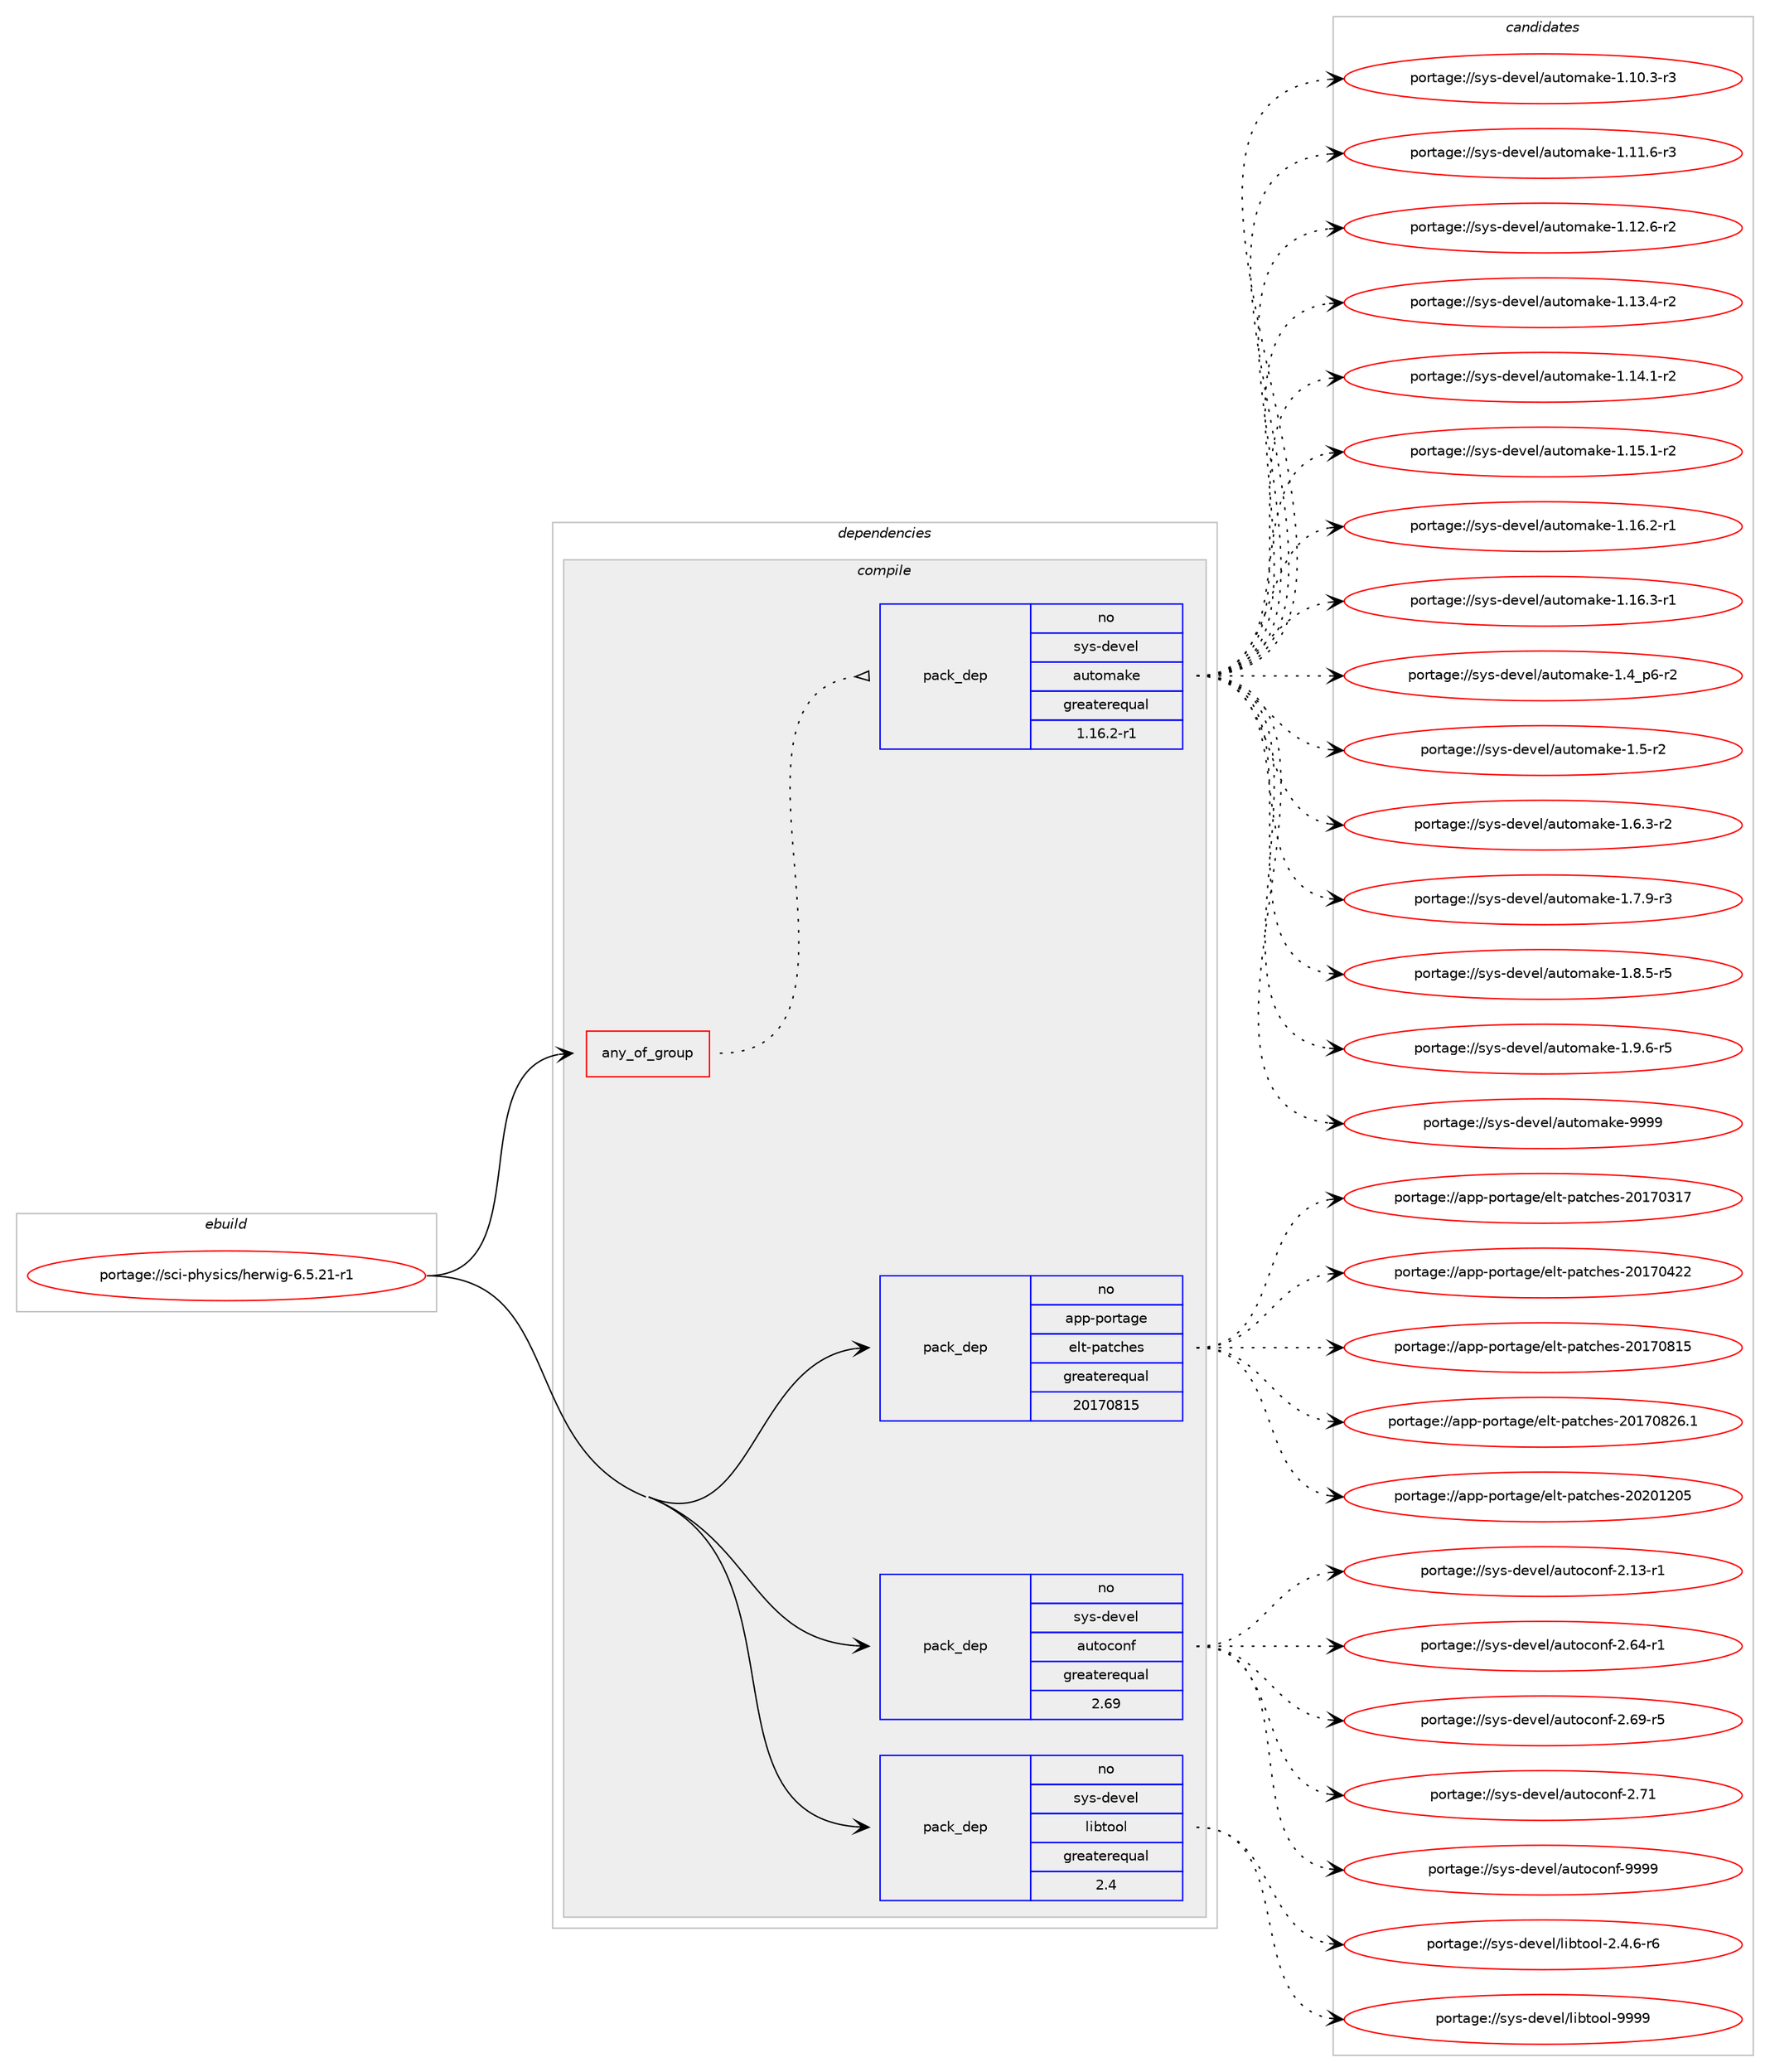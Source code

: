 digraph prolog {

# *************
# Graph options
# *************

newrank=true;
concentrate=true;
compound=true;
graph [rankdir=LR,fontname=Helvetica,fontsize=10,ranksep=1.5];#, ranksep=2.5, nodesep=0.2];
edge  [arrowhead=vee];
node  [fontname=Helvetica,fontsize=10];

# **********
# The ebuild
# **********

subgraph cluster_leftcol {
color=gray;
rank=same;
label=<<i>ebuild</i>>;
id [label="portage://sci-physics/herwig-6.5.21-r1", color=red, width=4, href="../sci-physics/herwig-6.5.21-r1.svg"];
}

# ****************
# The dependencies
# ****************

subgraph cluster_midcol {
color=gray;
label=<<i>dependencies</i>>;
subgraph cluster_compile {
fillcolor="#eeeeee";
style=filled;
label=<<i>compile</i>>;
subgraph any21 {
dependency1156 [label=<<TABLE BORDER="0" CELLBORDER="1" CELLSPACING="0" CELLPADDING="4"><TR><TD CELLPADDING="10">any_of_group</TD></TR></TABLE>>, shape=none, color=red];subgraph pack390 {
dependency1157 [label=<<TABLE BORDER="0" CELLBORDER="1" CELLSPACING="0" CELLPADDING="4" WIDTH="220"><TR><TD ROWSPAN="6" CELLPADDING="30">pack_dep</TD></TR><TR><TD WIDTH="110">no</TD></TR><TR><TD>sys-devel</TD></TR><TR><TD>automake</TD></TR><TR><TD>greaterequal</TD></TR><TR><TD>1.16.2-r1</TD></TR></TABLE>>, shape=none, color=blue];
}
dependency1156:e -> dependency1157:w [weight=20,style="dotted",arrowhead="oinv"];
}
id:e -> dependency1156:w [weight=20,style="solid",arrowhead="vee"];
subgraph pack391 {
dependency1158 [label=<<TABLE BORDER="0" CELLBORDER="1" CELLSPACING="0" CELLPADDING="4" WIDTH="220"><TR><TD ROWSPAN="6" CELLPADDING="30">pack_dep</TD></TR><TR><TD WIDTH="110">no</TD></TR><TR><TD>app-portage</TD></TR><TR><TD>elt-patches</TD></TR><TR><TD>greaterequal</TD></TR><TR><TD>20170815</TD></TR></TABLE>>, shape=none, color=blue];
}
id:e -> dependency1158:w [weight=20,style="solid",arrowhead="vee"];
subgraph pack392 {
dependency1159 [label=<<TABLE BORDER="0" CELLBORDER="1" CELLSPACING="0" CELLPADDING="4" WIDTH="220"><TR><TD ROWSPAN="6" CELLPADDING="30">pack_dep</TD></TR><TR><TD WIDTH="110">no</TD></TR><TR><TD>sys-devel</TD></TR><TR><TD>autoconf</TD></TR><TR><TD>greaterequal</TD></TR><TR><TD>2.69</TD></TR></TABLE>>, shape=none, color=blue];
}
id:e -> dependency1159:w [weight=20,style="solid",arrowhead="vee"];
# *** BEGIN UNKNOWN DEPENDENCY TYPE (TODO) ***
# id -> package_dependency(portage://sci-physics/herwig-6.5.21-r1,install,no,sys-devel,gnuconfig,none,[,,],[],[])
# *** END UNKNOWN DEPENDENCY TYPE (TODO) ***

subgraph pack393 {
dependency1160 [label=<<TABLE BORDER="0" CELLBORDER="1" CELLSPACING="0" CELLPADDING="4" WIDTH="220"><TR><TD ROWSPAN="6" CELLPADDING="30">pack_dep</TD></TR><TR><TD WIDTH="110">no</TD></TR><TR><TD>sys-devel</TD></TR><TR><TD>libtool</TD></TR><TR><TD>greaterequal</TD></TR><TR><TD>2.4</TD></TR></TABLE>>, shape=none, color=blue];
}
id:e -> dependency1160:w [weight=20,style="solid",arrowhead="vee"];
# *** BEGIN UNKNOWN DEPENDENCY TYPE (TODO) ***
# id -> package_dependency(portage://sci-physics/herwig-6.5.21-r1,install,no,virtual,fortran,none,[,,],[],[])
# *** END UNKNOWN DEPENDENCY TYPE (TODO) ***

# *** BEGIN UNKNOWN DEPENDENCY TYPE (TODO) ***
# id -> package_dependency(portage://sci-physics/herwig-6.5.21-r1,install,weak,sci-physics,cernlib-montecarlo,none,[,,],[],[use(enable(herwig),none)])
# *** END UNKNOWN DEPENDENCY TYPE (TODO) ***

}
subgraph cluster_compileandrun {
fillcolor="#eeeeee";
style=filled;
label=<<i>compile and run</i>>;
}
subgraph cluster_run {
fillcolor="#eeeeee";
style=filled;
label=<<i>run</i>>;
# *** BEGIN UNKNOWN DEPENDENCY TYPE (TODO) ***
# id -> package_dependency(portage://sci-physics/herwig-6.5.21-r1,run,no,virtual,fortran,none,[,,],[],[])
# *** END UNKNOWN DEPENDENCY TYPE (TODO) ***

# *** BEGIN UNKNOWN DEPENDENCY TYPE (TODO) ***
# id -> package_dependency(portage://sci-physics/herwig-6.5.21-r1,run,weak,sci-physics,cernlib-montecarlo,none,[,,],[],[use(enable(herwig),none)])
# *** END UNKNOWN DEPENDENCY TYPE (TODO) ***

}
}

# **************
# The candidates
# **************

subgraph cluster_choices {
rank=same;
color=gray;
label=<<i>candidates</i>>;

subgraph choice390 {
color=black;
nodesep=1;
choice11512111545100101118101108479711711611110997107101454946494846514511451 [label="portage://sys-devel/automake-1.10.3-r3", color=red, width=4,href="../sys-devel/automake-1.10.3-r3.svg"];
choice11512111545100101118101108479711711611110997107101454946494946544511451 [label="portage://sys-devel/automake-1.11.6-r3", color=red, width=4,href="../sys-devel/automake-1.11.6-r3.svg"];
choice11512111545100101118101108479711711611110997107101454946495046544511450 [label="portage://sys-devel/automake-1.12.6-r2", color=red, width=4,href="../sys-devel/automake-1.12.6-r2.svg"];
choice11512111545100101118101108479711711611110997107101454946495146524511450 [label="portage://sys-devel/automake-1.13.4-r2", color=red, width=4,href="../sys-devel/automake-1.13.4-r2.svg"];
choice11512111545100101118101108479711711611110997107101454946495246494511450 [label="portage://sys-devel/automake-1.14.1-r2", color=red, width=4,href="../sys-devel/automake-1.14.1-r2.svg"];
choice11512111545100101118101108479711711611110997107101454946495346494511450 [label="portage://sys-devel/automake-1.15.1-r2", color=red, width=4,href="../sys-devel/automake-1.15.1-r2.svg"];
choice11512111545100101118101108479711711611110997107101454946495446504511449 [label="portage://sys-devel/automake-1.16.2-r1", color=red, width=4,href="../sys-devel/automake-1.16.2-r1.svg"];
choice11512111545100101118101108479711711611110997107101454946495446514511449 [label="portage://sys-devel/automake-1.16.3-r1", color=red, width=4,href="../sys-devel/automake-1.16.3-r1.svg"];
choice115121115451001011181011084797117116111109971071014549465295112544511450 [label="portage://sys-devel/automake-1.4_p6-r2", color=red, width=4,href="../sys-devel/automake-1.4_p6-r2.svg"];
choice11512111545100101118101108479711711611110997107101454946534511450 [label="portage://sys-devel/automake-1.5-r2", color=red, width=4,href="../sys-devel/automake-1.5-r2.svg"];
choice115121115451001011181011084797117116111109971071014549465446514511450 [label="portage://sys-devel/automake-1.6.3-r2", color=red, width=4,href="../sys-devel/automake-1.6.3-r2.svg"];
choice115121115451001011181011084797117116111109971071014549465546574511451 [label="portage://sys-devel/automake-1.7.9-r3", color=red, width=4,href="../sys-devel/automake-1.7.9-r3.svg"];
choice115121115451001011181011084797117116111109971071014549465646534511453 [label="portage://sys-devel/automake-1.8.5-r5", color=red, width=4,href="../sys-devel/automake-1.8.5-r5.svg"];
choice115121115451001011181011084797117116111109971071014549465746544511453 [label="portage://sys-devel/automake-1.9.6-r5", color=red, width=4,href="../sys-devel/automake-1.9.6-r5.svg"];
choice115121115451001011181011084797117116111109971071014557575757 [label="portage://sys-devel/automake-9999", color=red, width=4,href="../sys-devel/automake-9999.svg"];
dependency1157:e -> choice11512111545100101118101108479711711611110997107101454946494846514511451:w [style=dotted,weight="100"];
dependency1157:e -> choice11512111545100101118101108479711711611110997107101454946494946544511451:w [style=dotted,weight="100"];
dependency1157:e -> choice11512111545100101118101108479711711611110997107101454946495046544511450:w [style=dotted,weight="100"];
dependency1157:e -> choice11512111545100101118101108479711711611110997107101454946495146524511450:w [style=dotted,weight="100"];
dependency1157:e -> choice11512111545100101118101108479711711611110997107101454946495246494511450:w [style=dotted,weight="100"];
dependency1157:e -> choice11512111545100101118101108479711711611110997107101454946495346494511450:w [style=dotted,weight="100"];
dependency1157:e -> choice11512111545100101118101108479711711611110997107101454946495446504511449:w [style=dotted,weight="100"];
dependency1157:e -> choice11512111545100101118101108479711711611110997107101454946495446514511449:w [style=dotted,weight="100"];
dependency1157:e -> choice115121115451001011181011084797117116111109971071014549465295112544511450:w [style=dotted,weight="100"];
dependency1157:e -> choice11512111545100101118101108479711711611110997107101454946534511450:w [style=dotted,weight="100"];
dependency1157:e -> choice115121115451001011181011084797117116111109971071014549465446514511450:w [style=dotted,weight="100"];
dependency1157:e -> choice115121115451001011181011084797117116111109971071014549465546574511451:w [style=dotted,weight="100"];
dependency1157:e -> choice115121115451001011181011084797117116111109971071014549465646534511453:w [style=dotted,weight="100"];
dependency1157:e -> choice115121115451001011181011084797117116111109971071014549465746544511453:w [style=dotted,weight="100"];
dependency1157:e -> choice115121115451001011181011084797117116111109971071014557575757:w [style=dotted,weight="100"];
}
subgraph choice391 {
color=black;
nodesep=1;
choice97112112451121111141169710310147101108116451129711699104101115455048495548514955 [label="portage://app-portage/elt-patches-20170317", color=red, width=4,href="../app-portage/elt-patches-20170317.svg"];
choice97112112451121111141169710310147101108116451129711699104101115455048495548525050 [label="portage://app-portage/elt-patches-20170422", color=red, width=4,href="../app-portage/elt-patches-20170422.svg"];
choice97112112451121111141169710310147101108116451129711699104101115455048495548564953 [label="portage://app-portage/elt-patches-20170815", color=red, width=4,href="../app-portage/elt-patches-20170815.svg"];
choice971121124511211111411697103101471011081164511297116991041011154550484955485650544649 [label="portage://app-portage/elt-patches-20170826.1", color=red, width=4,href="../app-portage/elt-patches-20170826.1.svg"];
choice97112112451121111141169710310147101108116451129711699104101115455048504849504853 [label="portage://app-portage/elt-patches-20201205", color=red, width=4,href="../app-portage/elt-patches-20201205.svg"];
dependency1158:e -> choice97112112451121111141169710310147101108116451129711699104101115455048495548514955:w [style=dotted,weight="100"];
dependency1158:e -> choice97112112451121111141169710310147101108116451129711699104101115455048495548525050:w [style=dotted,weight="100"];
dependency1158:e -> choice97112112451121111141169710310147101108116451129711699104101115455048495548564953:w [style=dotted,weight="100"];
dependency1158:e -> choice971121124511211111411697103101471011081164511297116991041011154550484955485650544649:w [style=dotted,weight="100"];
dependency1158:e -> choice97112112451121111141169710310147101108116451129711699104101115455048504849504853:w [style=dotted,weight="100"];
}
subgraph choice392 {
color=black;
nodesep=1;
choice1151211154510010111810110847971171161119911111010245504649514511449 [label="portage://sys-devel/autoconf-2.13-r1", color=red, width=4,href="../sys-devel/autoconf-2.13-r1.svg"];
choice1151211154510010111810110847971171161119911111010245504654524511449 [label="portage://sys-devel/autoconf-2.64-r1", color=red, width=4,href="../sys-devel/autoconf-2.64-r1.svg"];
choice1151211154510010111810110847971171161119911111010245504654574511453 [label="portage://sys-devel/autoconf-2.69-r5", color=red, width=4,href="../sys-devel/autoconf-2.69-r5.svg"];
choice115121115451001011181011084797117116111991111101024550465549 [label="portage://sys-devel/autoconf-2.71", color=red, width=4,href="../sys-devel/autoconf-2.71.svg"];
choice115121115451001011181011084797117116111991111101024557575757 [label="portage://sys-devel/autoconf-9999", color=red, width=4,href="../sys-devel/autoconf-9999.svg"];
dependency1159:e -> choice1151211154510010111810110847971171161119911111010245504649514511449:w [style=dotted,weight="100"];
dependency1159:e -> choice1151211154510010111810110847971171161119911111010245504654524511449:w [style=dotted,weight="100"];
dependency1159:e -> choice1151211154510010111810110847971171161119911111010245504654574511453:w [style=dotted,weight="100"];
dependency1159:e -> choice115121115451001011181011084797117116111991111101024550465549:w [style=dotted,weight="100"];
dependency1159:e -> choice115121115451001011181011084797117116111991111101024557575757:w [style=dotted,weight="100"];
}
subgraph choice393 {
color=black;
nodesep=1;
choice1151211154510010111810110847108105981161111111084550465246544511454 [label="portage://sys-devel/libtool-2.4.6-r6", color=red, width=4,href="../sys-devel/libtool-2.4.6-r6.svg"];
choice1151211154510010111810110847108105981161111111084557575757 [label="portage://sys-devel/libtool-9999", color=red, width=4,href="../sys-devel/libtool-9999.svg"];
dependency1160:e -> choice1151211154510010111810110847108105981161111111084550465246544511454:w [style=dotted,weight="100"];
dependency1160:e -> choice1151211154510010111810110847108105981161111111084557575757:w [style=dotted,weight="100"];
}
}

}
